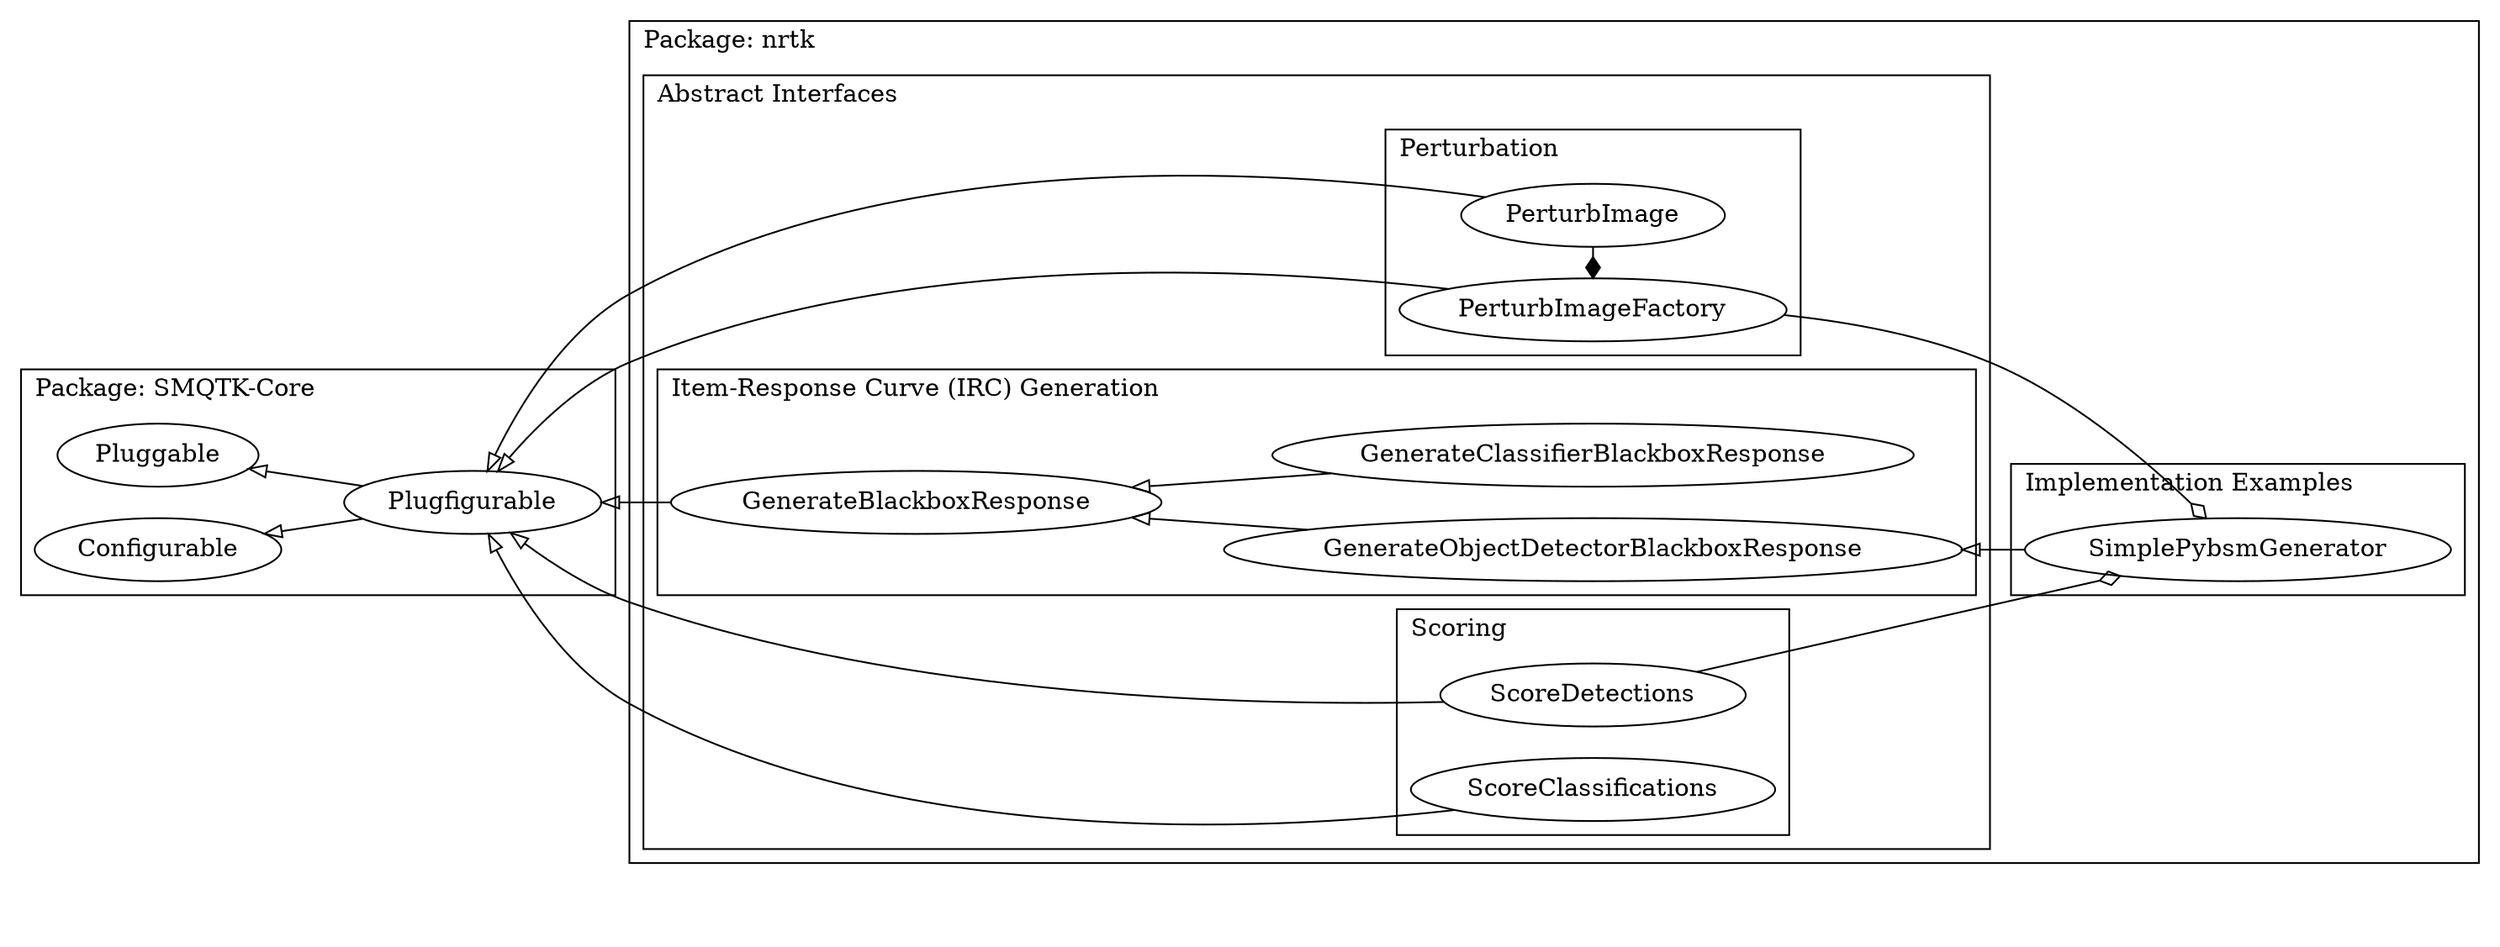 digraph api_v0_3 {
// Options
//size="12,4"; ratio=fill;
labeljust=left;
rankdir=LR;
newrank=true;  // Required to not "unbox" things out of subclusters.

// Gridding -- Used to vertically align nodes to separate clusters as desired.
node [style=invis]
edge [style=invis]
A -> B -> C -> D -> E;

// Interfaces
node [style=solid]
edge [style=solid; dir=back; arrowtail=empty];
Pluggable -> Plugfigurable;
Configurable -> Plugfigurable;
Plugfigurable -> PerturbImage;
Plugfigurable -> PerturbImageFactory;
Plugfigurable -> GenerateBlackboxResponse;
Plugfigurable -> ScoreDetections;
Plugfigurable -> ScoreClassifications;

subgraph cluster_smqtk {
  label="Package: SMQTK-Core";
  Pluggable; Configurable; Plugfigurable;
}
subgraph cluster_nrtk {
  label="Package: nrtk";
  subgraph cluster_interfaces {
    label="Abstract Interfaces";
    subgraph cluster_perturb {
      label="Perturbation";
      PerturbImage;
      PerturbImageFactory;
    }
    subgraph cluster_generation {
      label="Item-Response Curve (IRC) Generation";
      GenerateBlackboxResponse;
      GenerateObjectDetectorBlackboxResponse;
      GenerateClassifierBlackboxResponse;
    }
    subgraph cluster_scoring {
      label="Scoring";
      ScoreDetections;
      ScoreClassifications;
    }

    PerturbImageFactory -> PerturbImage [arrowtail=diamond, constraint=false];
    GenerateBlackboxResponse -> GenerateObjectDetectorBlackboxResponse;
    GenerateBlackboxResponse -> GenerateClassifierBlackboxResponse;
  }
  subgraph cluster_impls {
    label="Implementation Examples";
    SimplePybsmGenerator;
    GenerateObjectDetectorBlackboxResponse -> SimplePybsmGenerator;
    SimplePybsmGenerator -> PerturbImageFactory [arrowtail=odiamond, constraint=false];
    SimplePybsmGenerator -> ScoreDetections [arrowtail=odiamond, constraint=false];
  }
}

// Gridding pt. 2
{ rank=same; A; Pluggable; Configurable; }
{ rank=same; B; Plugfigurable; }
{ rank=same; C; GenerateBlackboxResponse; }
{ rank=same; D; PerturbImage;
                GenerateObjectDetectorBlackboxResponse;
                GenerateClassifierBlackboxResponse;
                PerturbImageFactory;
                ScoreDetections;
                ScoreClassifications; }
{ rank=same; E; SimplePybsmGenerator; }

}

// dot concept.dot -Tpng -o concept.png
//
// inotifywait -e close_write -m . |
//   while read -r directory events filename
//   do
//     if [[ "$filename" = "concept.dot" ]]
//     then
//       echo "Regenerating PNG"
//       dot concept.dot -Tpng -o concept.png
//     fi
//   done;
